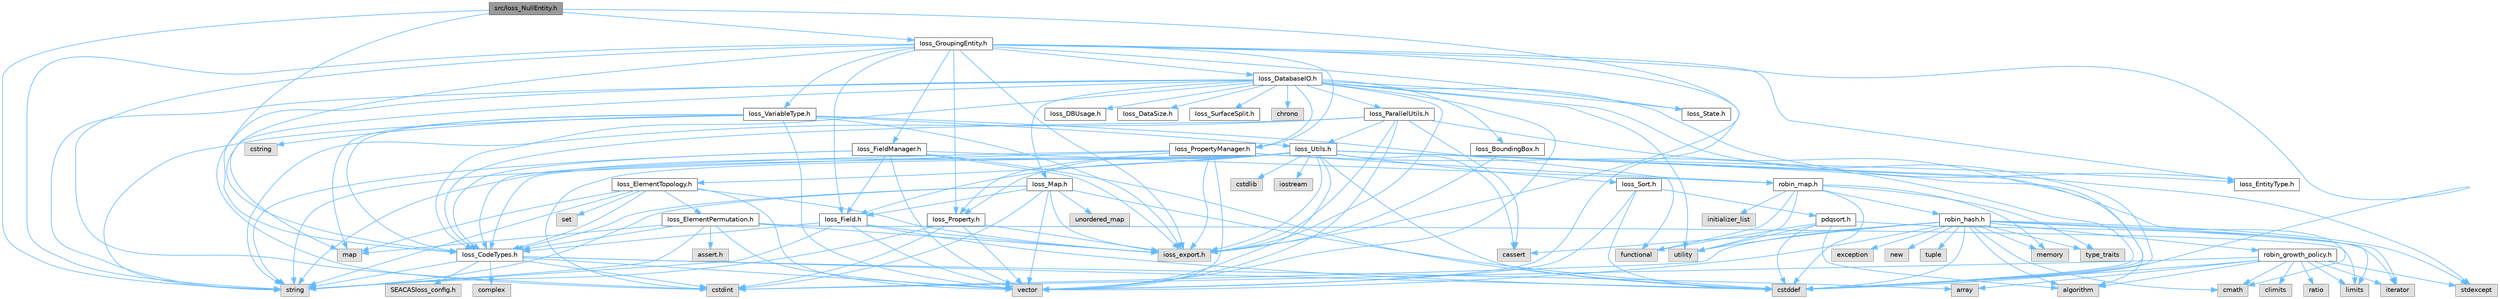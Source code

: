 digraph "src/Ioss_NullEntity.h"
{
 // INTERACTIVE_SVG=YES
 // LATEX_PDF_SIZE
  bgcolor="transparent";
  edge [fontname=Helvetica,fontsize=10,labelfontname=Helvetica,labelfontsize=10];
  node [fontname=Helvetica,fontsize=10,shape=box,height=0.2,width=0.4];
  Node1 [id="Node000001",label="src/Ioss_NullEntity.h",height=0.2,width=0.4,color="gray40", fillcolor="grey60", style="filled", fontcolor="black",tooltip=" "];
  Node1 -> Node2 [id="edge1_Node000001_Node000002",color="steelblue1",style="solid",tooltip=" "];
  Node2 [id="Node000002",label="ioss_export.h",height=0.2,width=0.4,color="grey60", fillcolor="#E0E0E0", style="filled",tooltip=" "];
  Node1 -> Node3 [id="edge2_Node000001_Node000003",color="steelblue1",style="solid",tooltip=" "];
  Node3 [id="Node000003",label="Ioss_CodeTypes.h",height=0.2,width=0.4,color="grey40", fillcolor="white", style="filled",URL="$Ioss__CodeTypes_8h.html",tooltip=" "];
  Node3 -> Node4 [id="edge3_Node000003_Node000004",color="steelblue1",style="solid",tooltip=" "];
  Node4 [id="Node000004",label="array",height=0.2,width=0.4,color="grey60", fillcolor="#E0E0E0", style="filled",tooltip=" "];
  Node3 -> Node5 [id="edge4_Node000003_Node000005",color="steelblue1",style="solid",tooltip=" "];
  Node5 [id="Node000005",label="cstddef",height=0.2,width=0.4,color="grey60", fillcolor="#E0E0E0", style="filled",tooltip=" "];
  Node3 -> Node6 [id="edge5_Node000003_Node000006",color="steelblue1",style="solid",tooltip=" "];
  Node6 [id="Node000006",label="cstdint",height=0.2,width=0.4,color="grey60", fillcolor="#E0E0E0", style="filled",tooltip=" "];
  Node3 -> Node7 [id="edge6_Node000003_Node000007",color="steelblue1",style="solid",tooltip=" "];
  Node7 [id="Node000007",label="string",height=0.2,width=0.4,color="grey60", fillcolor="#E0E0E0", style="filled",tooltip=" "];
  Node3 -> Node8 [id="edge7_Node000003_Node000008",color="steelblue1",style="solid",tooltip=" "];
  Node8 [id="Node000008",label="vector",height=0.2,width=0.4,color="grey60", fillcolor="#E0E0E0", style="filled",tooltip=" "];
  Node3 -> Node9 [id="edge8_Node000003_Node000009",color="steelblue1",style="solid",tooltip=" "];
  Node9 [id="Node000009",label="SEACASIoss_config.h",height=0.2,width=0.4,color="grey60", fillcolor="#E0E0E0", style="filled",tooltip=" "];
  Node3 -> Node10 [id="edge9_Node000003_Node000010",color="steelblue1",style="solid",tooltip=" "];
  Node10 [id="Node000010",label="complex",height=0.2,width=0.4,color="grey60", fillcolor="#E0E0E0", style="filled",tooltip=" "];
  Node1 -> Node11 [id="edge10_Node000001_Node000011",color="steelblue1",style="solid",tooltip=" "];
  Node11 [id="Node000011",label="Ioss_GroupingEntity.h",height=0.2,width=0.4,color="grey40", fillcolor="white", style="filled",URL="$Ioss__GroupingEntity_8h.html",tooltip=" "];
  Node11 -> Node2 [id="edge11_Node000011_Node000002",color="steelblue1",style="solid",tooltip=" "];
  Node11 -> Node3 [id="edge12_Node000011_Node000003",color="steelblue1",style="solid",tooltip=" "];
  Node11 -> Node12 [id="edge13_Node000011_Node000012",color="steelblue1",style="solid",tooltip=" "];
  Node12 [id="Node000012",label="Ioss_DatabaseIO.h",height=0.2,width=0.4,color="grey40", fillcolor="white", style="filled",URL="$Ioss__DatabaseIO_8h.html",tooltip=" "];
  Node12 -> Node2 [id="edge14_Node000012_Node000002",color="steelblue1",style="solid",tooltip=" "];
  Node12 -> Node13 [id="edge15_Node000012_Node000013",color="steelblue1",style="solid",tooltip=" "];
  Node13 [id="Node000013",label="Ioss_BoundingBox.h",height=0.2,width=0.4,color="grey40", fillcolor="white", style="filled",URL="$Ioss__BoundingBox_8h.html",tooltip=" "];
  Node13 -> Node2 [id="edge16_Node000013_Node000002",color="steelblue1",style="solid",tooltip=" "];
  Node12 -> Node3 [id="edge17_Node000012_Node000003",color="steelblue1",style="solid",tooltip=" "];
  Node12 -> Node14 [id="edge18_Node000012_Node000014",color="steelblue1",style="solid",tooltip=" "];
  Node14 [id="Node000014",label="Ioss_DBUsage.h",height=0.2,width=0.4,color="grey40", fillcolor="white", style="filled",URL="$Ioss__DBUsage_8h.html",tooltip=" "];
  Node12 -> Node15 [id="edge19_Node000012_Node000015",color="steelblue1",style="solid",tooltip=" "];
  Node15 [id="Node000015",label="Ioss_DataSize.h",height=0.2,width=0.4,color="grey40", fillcolor="white", style="filled",URL="$Ioss__DataSize_8h.html",tooltip=" "];
  Node12 -> Node16 [id="edge20_Node000012_Node000016",color="steelblue1",style="solid",tooltip=" "];
  Node16 [id="Node000016",label="Ioss_EntityType.h",height=0.2,width=0.4,color="grey40", fillcolor="white", style="filled",URL="$Ioss__EntityType_8h.html",tooltip=" "];
  Node12 -> Node17 [id="edge21_Node000012_Node000017",color="steelblue1",style="solid",tooltip=" "];
  Node17 [id="Node000017",label="Ioss_Map.h",height=0.2,width=0.4,color="grey40", fillcolor="white", style="filled",URL="$Ioss__Map_8h.html",tooltip=" "];
  Node17 -> Node2 [id="edge22_Node000017_Node000002",color="steelblue1",style="solid",tooltip=" "];
  Node17 -> Node3 [id="edge23_Node000017_Node000003",color="steelblue1",style="solid",tooltip=" "];
  Node17 -> Node18 [id="edge24_Node000017_Node000018",color="steelblue1",style="solid",tooltip=" "];
  Node18 [id="Node000018",label="Ioss_Field.h",height=0.2,width=0.4,color="grey40", fillcolor="white", style="filled",URL="$Ioss__Field_8h.html",tooltip=" "];
  Node18 -> Node2 [id="edge25_Node000018_Node000002",color="steelblue1",style="solid",tooltip=" "];
  Node18 -> Node3 [id="edge26_Node000018_Node000003",color="steelblue1",style="solid",tooltip=" "];
  Node18 -> Node5 [id="edge27_Node000018_Node000005",color="steelblue1",style="solid",tooltip=" "];
  Node18 -> Node7 [id="edge28_Node000018_Node000007",color="steelblue1",style="solid",tooltip=" "];
  Node18 -> Node8 [id="edge29_Node000018_Node000008",color="steelblue1",style="solid",tooltip=" "];
  Node17 -> Node5 [id="edge30_Node000017_Node000005",color="steelblue1",style="solid",tooltip=" "];
  Node17 -> Node6 [id="edge31_Node000017_Node000006",color="steelblue1",style="solid",tooltip=" "];
  Node17 -> Node7 [id="edge32_Node000017_Node000007",color="steelblue1",style="solid",tooltip=" "];
  Node17 -> Node8 [id="edge33_Node000017_Node000008",color="steelblue1",style="solid",tooltip=" "];
  Node17 -> Node19 [id="edge34_Node000017_Node000019",color="steelblue1",style="solid",tooltip=" "];
  Node19 [id="Node000019",label="unordered_map",height=0.2,width=0.4,color="grey60", fillcolor="#E0E0E0", style="filled",tooltip=" "];
  Node12 -> Node20 [id="edge35_Node000012_Node000020",color="steelblue1",style="solid",tooltip=" "];
  Node20 [id="Node000020",label="Ioss_ParallelUtils.h",height=0.2,width=0.4,color="grey40", fillcolor="white", style="filled",URL="$Ioss__ParallelUtils_8h.html",tooltip=" "];
  Node20 -> Node2 [id="edge36_Node000020_Node000002",color="steelblue1",style="solid",tooltip=" "];
  Node20 -> Node3 [id="edge37_Node000020_Node000003",color="steelblue1",style="solid",tooltip=" "];
  Node20 -> Node21 [id="edge38_Node000020_Node000021",color="steelblue1",style="solid",tooltip=" "];
  Node21 [id="Node000021",label="Ioss_Utils.h",height=0.2,width=0.4,color="grey40", fillcolor="white", style="filled",URL="$Ioss__Utils_8h.html",tooltip=" "];
  Node21 -> Node2 [id="edge39_Node000021_Node000002",color="steelblue1",style="solid",tooltip=" "];
  Node21 -> Node3 [id="edge40_Node000021_Node000003",color="steelblue1",style="solid",tooltip=" "];
  Node21 -> Node22 [id="edge41_Node000021_Node000022",color="steelblue1",style="solid",tooltip=" "];
  Node22 [id="Node000022",label="Ioss_ElementTopology.h",height=0.2,width=0.4,color="grey40", fillcolor="white", style="filled",URL="$Ioss__ElementTopology_8h.html",tooltip=" "];
  Node22 -> Node2 [id="edge42_Node000022_Node000002",color="steelblue1",style="solid",tooltip=" "];
  Node22 -> Node3 [id="edge43_Node000022_Node000003",color="steelblue1",style="solid",tooltip=" "];
  Node22 -> Node23 [id="edge44_Node000022_Node000023",color="steelblue1",style="solid",tooltip=" "];
  Node23 [id="Node000023",label="Ioss_ElementPermutation.h",height=0.2,width=0.4,color="grey40", fillcolor="white", style="filled",URL="$Ioss__ElementPermutation_8h.html",tooltip=" "];
  Node23 -> Node2 [id="edge45_Node000023_Node000002",color="steelblue1",style="solid",tooltip=" "];
  Node23 -> Node3 [id="edge46_Node000023_Node000003",color="steelblue1",style="solid",tooltip=" "];
  Node23 -> Node24 [id="edge47_Node000023_Node000024",color="steelblue1",style="solid",tooltip=" "];
  Node24 [id="Node000024",label="assert.h",height=0.2,width=0.4,color="grey60", fillcolor="#E0E0E0", style="filled",tooltip=" "];
  Node23 -> Node25 [id="edge48_Node000023_Node000025",color="steelblue1",style="solid",tooltip=" "];
  Node25 [id="Node000025",label="limits",height=0.2,width=0.4,color="grey60", fillcolor="#E0E0E0", style="filled",tooltip=" "];
  Node23 -> Node26 [id="edge49_Node000023_Node000026",color="steelblue1",style="solid",tooltip=" "];
  Node26 [id="Node000026",label="map",height=0.2,width=0.4,color="grey60", fillcolor="#E0E0E0", style="filled",tooltip=" "];
  Node23 -> Node7 [id="edge50_Node000023_Node000007",color="steelblue1",style="solid",tooltip=" "];
  Node23 -> Node8 [id="edge51_Node000023_Node000008",color="steelblue1",style="solid",tooltip=" "];
  Node22 -> Node26 [id="edge52_Node000022_Node000026",color="steelblue1",style="solid",tooltip=" "];
  Node22 -> Node27 [id="edge53_Node000022_Node000027",color="steelblue1",style="solid",tooltip=" "];
  Node27 [id="Node000027",label="set",height=0.2,width=0.4,color="grey60", fillcolor="#E0E0E0", style="filled",tooltip=" "];
  Node22 -> Node7 [id="edge54_Node000022_Node000007",color="steelblue1",style="solid",tooltip=" "];
  Node22 -> Node8 [id="edge55_Node000022_Node000008",color="steelblue1",style="solid",tooltip=" "];
  Node21 -> Node16 [id="edge56_Node000021_Node000016",color="steelblue1",style="solid",tooltip=" "];
  Node21 -> Node18 [id="edge57_Node000021_Node000018",color="steelblue1",style="solid",tooltip=" "];
  Node21 -> Node28 [id="edge58_Node000021_Node000028",color="steelblue1",style="solid",tooltip=" "];
  Node28 [id="Node000028",label="Ioss_Property.h",height=0.2,width=0.4,color="grey40", fillcolor="white", style="filled",URL="$Ioss__Property_8h.html",tooltip=" "];
  Node28 -> Node2 [id="edge59_Node000028_Node000002",color="steelblue1",style="solid",tooltip=" "];
  Node28 -> Node6 [id="edge60_Node000028_Node000006",color="steelblue1",style="solid",tooltip=" "];
  Node28 -> Node7 [id="edge61_Node000028_Node000007",color="steelblue1",style="solid",tooltip=" "];
  Node28 -> Node8 [id="edge62_Node000028_Node000008",color="steelblue1",style="solid",tooltip=" "];
  Node21 -> Node29 [id="edge63_Node000021_Node000029",color="steelblue1",style="solid",tooltip=" "];
  Node29 [id="Node000029",label="Ioss_Sort.h",height=0.2,width=0.4,color="grey40", fillcolor="white", style="filled",URL="$Ioss__Sort_8h.html",tooltip=" "];
  Node29 -> Node30 [id="edge64_Node000029_Node000030",color="steelblue1",style="solid",tooltip=" "];
  Node30 [id="Node000030",label="pdqsort.h",height=0.2,width=0.4,color="grey40", fillcolor="white", style="filled",URL="$pdqsort_8h.html",tooltip=" "];
  Node30 -> Node31 [id="edge65_Node000030_Node000031",color="steelblue1",style="solid",tooltip=" "];
  Node31 [id="Node000031",label="algorithm",height=0.2,width=0.4,color="grey60", fillcolor="#E0E0E0", style="filled",tooltip=" "];
  Node30 -> Node5 [id="edge66_Node000030_Node000005",color="steelblue1",style="solid",tooltip=" "];
  Node30 -> Node32 [id="edge67_Node000030_Node000032",color="steelblue1",style="solid",tooltip=" "];
  Node32 [id="Node000032",label="functional",height=0.2,width=0.4,color="grey60", fillcolor="#E0E0E0", style="filled",tooltip=" "];
  Node30 -> Node33 [id="edge68_Node000030_Node000033",color="steelblue1",style="solid",tooltip=" "];
  Node33 [id="Node000033",label="iterator",height=0.2,width=0.4,color="grey60", fillcolor="#E0E0E0", style="filled",tooltip=" "];
  Node30 -> Node34 [id="edge69_Node000030_Node000034",color="steelblue1",style="solid",tooltip=" "];
  Node34 [id="Node000034",label="utility",height=0.2,width=0.4,color="grey60", fillcolor="#E0E0E0", style="filled",tooltip=" "];
  Node29 -> Node5 [id="edge70_Node000029_Node000005",color="steelblue1",style="solid",tooltip=" "];
  Node29 -> Node8 [id="edge71_Node000029_Node000008",color="steelblue1",style="solid",tooltip=" "];
  Node21 -> Node31 [id="edge72_Node000021_Node000031",color="steelblue1",style="solid",tooltip=" "];
  Node21 -> Node35 [id="edge73_Node000021_Node000035",color="steelblue1",style="solid",tooltip=" "];
  Node35 [id="Node000035",label="cassert",height=0.2,width=0.4,color="grey60", fillcolor="#E0E0E0", style="filled",tooltip=" "];
  Node21 -> Node36 [id="edge74_Node000021_Node000036",color="steelblue1",style="solid",tooltip=" "];
  Node36 [id="Node000036",label="cmath",height=0.2,width=0.4,color="grey60", fillcolor="#E0E0E0", style="filled",tooltip=" "];
  Node21 -> Node5 [id="edge75_Node000021_Node000005",color="steelblue1",style="solid",tooltip=" "];
  Node21 -> Node6 [id="edge76_Node000021_Node000006",color="steelblue1",style="solid",tooltip=" "];
  Node21 -> Node37 [id="edge77_Node000021_Node000037",color="steelblue1",style="solid",tooltip=" "];
  Node37 [id="Node000037",label="cstdlib",height=0.2,width=0.4,color="grey60", fillcolor="#E0E0E0", style="filled",tooltip=" "];
  Node21 -> Node38 [id="edge78_Node000021_Node000038",color="steelblue1",style="solid",tooltip=" "];
  Node38 [id="Node000038",label="iostream",height=0.2,width=0.4,color="grey60", fillcolor="#E0E0E0", style="filled",tooltip=" "];
  Node21 -> Node39 [id="edge79_Node000021_Node000039",color="steelblue1",style="solid",tooltip=" "];
  Node39 [id="Node000039",label="stdexcept",height=0.2,width=0.4,color="grey60", fillcolor="#E0E0E0", style="filled",tooltip=" "];
  Node21 -> Node7 [id="edge80_Node000021_Node000007",color="steelblue1",style="solid",tooltip=" "];
  Node21 -> Node8 [id="edge81_Node000021_Node000008",color="steelblue1",style="solid",tooltip=" "];
  Node20 -> Node35 [id="edge82_Node000020_Node000035",color="steelblue1",style="solid",tooltip=" "];
  Node20 -> Node5 [id="edge83_Node000020_Node000005",color="steelblue1",style="solid",tooltip=" "];
  Node20 -> Node7 [id="edge84_Node000020_Node000007",color="steelblue1",style="solid",tooltip=" "];
  Node20 -> Node8 [id="edge85_Node000020_Node000008",color="steelblue1",style="solid",tooltip=" "];
  Node12 -> Node40 [id="edge86_Node000012_Node000040",color="steelblue1",style="solid",tooltip=" "];
  Node40 [id="Node000040",label="Ioss_PropertyManager.h",height=0.2,width=0.4,color="grey40", fillcolor="white", style="filled",URL="$Ioss__PropertyManager_8h.html",tooltip=" "];
  Node40 -> Node2 [id="edge87_Node000040_Node000002",color="steelblue1",style="solid",tooltip=" "];
  Node40 -> Node3 [id="edge88_Node000040_Node000003",color="steelblue1",style="solid",tooltip=" "];
  Node40 -> Node28 [id="edge89_Node000040_Node000028",color="steelblue1",style="solid",tooltip=" "];
  Node40 -> Node5 [id="edge90_Node000040_Node000005",color="steelblue1",style="solid",tooltip=" "];
  Node40 -> Node7 [id="edge91_Node000040_Node000007",color="steelblue1",style="solid",tooltip=" "];
  Node40 -> Node8 [id="edge92_Node000040_Node000008",color="steelblue1",style="solid",tooltip=" "];
  Node40 -> Node41 [id="edge93_Node000040_Node000041",color="steelblue1",style="solid",tooltip=" "];
  Node41 [id="Node000041",label="robin_map.h",height=0.2,width=0.4,color="grey40", fillcolor="white", style="filled",URL="$robin__map_8h.html",tooltip=" "];
  Node41 -> Node5 [id="edge94_Node000041_Node000005",color="steelblue1",style="solid",tooltip=" "];
  Node41 -> Node32 [id="edge95_Node000041_Node000032",color="steelblue1",style="solid",tooltip=" "];
  Node41 -> Node42 [id="edge96_Node000041_Node000042",color="steelblue1",style="solid",tooltip=" "];
  Node42 [id="Node000042",label="initializer_list",height=0.2,width=0.4,color="grey60", fillcolor="#E0E0E0", style="filled",tooltip=" "];
  Node41 -> Node43 [id="edge97_Node000041_Node000043",color="steelblue1",style="solid",tooltip=" "];
  Node43 [id="Node000043",label="memory",height=0.2,width=0.4,color="grey60", fillcolor="#E0E0E0", style="filled",tooltip=" "];
  Node41 -> Node44 [id="edge98_Node000041_Node000044",color="steelblue1",style="solid",tooltip=" "];
  Node44 [id="Node000044",label="type_traits",height=0.2,width=0.4,color="grey60", fillcolor="#E0E0E0", style="filled",tooltip=" "];
  Node41 -> Node34 [id="edge99_Node000041_Node000034",color="steelblue1",style="solid",tooltip=" "];
  Node41 -> Node45 [id="edge100_Node000041_Node000045",color="steelblue1",style="solid",tooltip=" "];
  Node45 [id="Node000045",label="robin_hash.h",height=0.2,width=0.4,color="grey40", fillcolor="white", style="filled",URL="$robin__hash_8h.html",tooltip=" "];
  Node45 -> Node31 [id="edge101_Node000045_Node000031",color="steelblue1",style="solid",tooltip=" "];
  Node45 -> Node35 [id="edge102_Node000045_Node000035",color="steelblue1",style="solid",tooltip=" "];
  Node45 -> Node36 [id="edge103_Node000045_Node000036",color="steelblue1",style="solid",tooltip=" "];
  Node45 -> Node5 [id="edge104_Node000045_Node000005",color="steelblue1",style="solid",tooltip=" "];
  Node45 -> Node6 [id="edge105_Node000045_Node000006",color="steelblue1",style="solid",tooltip=" "];
  Node45 -> Node46 [id="edge106_Node000045_Node000046",color="steelblue1",style="solid",tooltip=" "];
  Node46 [id="Node000046",label="exception",height=0.2,width=0.4,color="grey60", fillcolor="#E0E0E0", style="filled",tooltip=" "];
  Node45 -> Node33 [id="edge107_Node000045_Node000033",color="steelblue1",style="solid",tooltip=" "];
  Node45 -> Node25 [id="edge108_Node000045_Node000025",color="steelblue1",style="solid",tooltip=" "];
  Node45 -> Node43 [id="edge109_Node000045_Node000043",color="steelblue1",style="solid",tooltip=" "];
  Node45 -> Node47 [id="edge110_Node000045_Node000047",color="steelblue1",style="solid",tooltip=" "];
  Node47 [id="Node000047",label="new",height=0.2,width=0.4,color="grey60", fillcolor="#E0E0E0", style="filled",tooltip=" "];
  Node45 -> Node39 [id="edge111_Node000045_Node000039",color="steelblue1",style="solid",tooltip=" "];
  Node45 -> Node48 [id="edge112_Node000045_Node000048",color="steelblue1",style="solid",tooltip=" "];
  Node48 [id="Node000048",label="tuple",height=0.2,width=0.4,color="grey60", fillcolor="#E0E0E0", style="filled",tooltip=" "];
  Node45 -> Node44 [id="edge113_Node000045_Node000044",color="steelblue1",style="solid",tooltip=" "];
  Node45 -> Node34 [id="edge114_Node000045_Node000034",color="steelblue1",style="solid",tooltip=" "];
  Node45 -> Node8 [id="edge115_Node000045_Node000008",color="steelblue1",style="solid",tooltip=" "];
  Node45 -> Node49 [id="edge116_Node000045_Node000049",color="steelblue1",style="solid",tooltip=" "];
  Node49 [id="Node000049",label="robin_growth_policy.h",height=0.2,width=0.4,color="grey40", fillcolor="white", style="filled",URL="$robin__growth__policy_8h.html",tooltip=" "];
  Node49 -> Node31 [id="edge117_Node000049_Node000031",color="steelblue1",style="solid",tooltip=" "];
  Node49 -> Node4 [id="edge118_Node000049_Node000004",color="steelblue1",style="solid",tooltip=" "];
  Node49 -> Node50 [id="edge119_Node000049_Node000050",color="steelblue1",style="solid",tooltip=" "];
  Node50 [id="Node000050",label="climits",height=0.2,width=0.4,color="grey60", fillcolor="#E0E0E0", style="filled",tooltip=" "];
  Node49 -> Node36 [id="edge120_Node000049_Node000036",color="steelblue1",style="solid",tooltip=" "];
  Node49 -> Node5 [id="edge121_Node000049_Node000005",color="steelblue1",style="solid",tooltip=" "];
  Node49 -> Node6 [id="edge122_Node000049_Node000006",color="steelblue1",style="solid",tooltip=" "];
  Node49 -> Node33 [id="edge123_Node000049_Node000033",color="steelblue1",style="solid",tooltip=" "];
  Node49 -> Node25 [id="edge124_Node000049_Node000025",color="steelblue1",style="solid",tooltip=" "];
  Node49 -> Node51 [id="edge125_Node000049_Node000051",color="steelblue1",style="solid",tooltip=" "];
  Node51 [id="Node000051",label="ratio",height=0.2,width=0.4,color="grey60", fillcolor="#E0E0E0", style="filled",tooltip=" "];
  Node49 -> Node39 [id="edge126_Node000049_Node000039",color="steelblue1",style="solid",tooltip=" "];
  Node12 -> Node52 [id="edge127_Node000012_Node000052",color="steelblue1",style="solid",tooltip=" "];
  Node52 [id="Node000052",label="Ioss_State.h",height=0.2,width=0.4,color="grey40", fillcolor="white", style="filled",URL="$Ioss__State_8h.html",tooltip=" "];
  Node12 -> Node53 [id="edge128_Node000012_Node000053",color="steelblue1",style="solid",tooltip=" "];
  Node53 [id="Node000053",label="Ioss_SurfaceSplit.h",height=0.2,width=0.4,color="grey40", fillcolor="white", style="filled",URL="$Ioss__SurfaceSplit_8h.html",tooltip=" "];
  Node12 -> Node54 [id="edge129_Node000012_Node000054",color="steelblue1",style="solid",tooltip=" "];
  Node54 [id="Node000054",label="chrono",height=0.2,width=0.4,color="grey60", fillcolor="#E0E0E0", style="filled",tooltip=" "];
  Node12 -> Node5 [id="edge130_Node000012_Node000005",color="steelblue1",style="solid",tooltip=" "];
  Node12 -> Node6 [id="edge131_Node000012_Node000006",color="steelblue1",style="solid",tooltip=" "];
  Node12 -> Node26 [id="edge132_Node000012_Node000026",color="steelblue1",style="solid",tooltip=" "];
  Node12 -> Node7 [id="edge133_Node000012_Node000007",color="steelblue1",style="solid",tooltip=" "];
  Node12 -> Node34 [id="edge134_Node000012_Node000034",color="steelblue1",style="solid",tooltip=" "];
  Node12 -> Node8 [id="edge135_Node000012_Node000008",color="steelblue1",style="solid",tooltip=" "];
  Node11 -> Node16 [id="edge136_Node000011_Node000016",color="steelblue1",style="solid",tooltip=" "];
  Node11 -> Node18 [id="edge137_Node000011_Node000018",color="steelblue1",style="solid",tooltip=" "];
  Node11 -> Node55 [id="edge138_Node000011_Node000055",color="steelblue1",style="solid",tooltip=" "];
  Node55 [id="Node000055",label="Ioss_FieldManager.h",height=0.2,width=0.4,color="grey40", fillcolor="white", style="filled",URL="$Ioss__FieldManager_8h.html",tooltip=" "];
  Node55 -> Node2 [id="edge139_Node000055_Node000002",color="steelblue1",style="solid",tooltip=" "];
  Node55 -> Node3 [id="edge140_Node000055_Node000003",color="steelblue1",style="solid",tooltip=" "];
  Node55 -> Node18 [id="edge141_Node000055_Node000018",color="steelblue1",style="solid",tooltip=" "];
  Node55 -> Node5 [id="edge142_Node000055_Node000005",color="steelblue1",style="solid",tooltip=" "];
  Node55 -> Node7 [id="edge143_Node000055_Node000007",color="steelblue1",style="solid",tooltip=" "];
  Node55 -> Node8 [id="edge144_Node000055_Node000008",color="steelblue1",style="solid",tooltip=" "];
  Node55 -> Node41 [id="edge145_Node000055_Node000041",color="steelblue1",style="solid",tooltip=" "];
  Node11 -> Node28 [id="edge146_Node000011_Node000028",color="steelblue1",style="solid",tooltip=" "];
  Node11 -> Node40 [id="edge147_Node000011_Node000040",color="steelblue1",style="solid",tooltip=" "];
  Node11 -> Node52 [id="edge148_Node000011_Node000052",color="steelblue1",style="solid",tooltip=" "];
  Node11 -> Node56 [id="edge149_Node000011_Node000056",color="steelblue1",style="solid",tooltip=" "];
  Node56 [id="Node000056",label="Ioss_VariableType.h",height=0.2,width=0.4,color="grey40", fillcolor="white", style="filled",URL="$Ioss__VariableType_8h.html",tooltip=" "];
  Node56 -> Node2 [id="edge150_Node000056_Node000002",color="steelblue1",style="solid",tooltip=" "];
  Node56 -> Node3 [id="edge151_Node000056_Node000003",color="steelblue1",style="solid",tooltip=" "];
  Node56 -> Node21 [id="edge152_Node000056_Node000021",color="steelblue1",style="solid",tooltip=" "];
  Node56 -> Node57 [id="edge153_Node000056_Node000057",color="steelblue1",style="solid",tooltip=" "];
  Node57 [id="Node000057",label="cstring",height=0.2,width=0.4,color="grey60", fillcolor="#E0E0E0", style="filled",tooltip=" "];
  Node56 -> Node32 [id="edge154_Node000056_Node000032",color="steelblue1",style="solid",tooltip=" "];
  Node56 -> Node26 [id="edge155_Node000056_Node000026",color="steelblue1",style="solid",tooltip=" "];
  Node56 -> Node7 [id="edge156_Node000056_Node000007",color="steelblue1",style="solid",tooltip=" "];
  Node56 -> Node8 [id="edge157_Node000056_Node000008",color="steelblue1",style="solid",tooltip=" "];
  Node11 -> Node5 [id="edge158_Node000011_Node000005",color="steelblue1",style="solid",tooltip=" "];
  Node11 -> Node6 [id="edge159_Node000011_Node000006",color="steelblue1",style="solid",tooltip=" "];
  Node11 -> Node7 [id="edge160_Node000011_Node000007",color="steelblue1",style="solid",tooltip=" "];
  Node11 -> Node8 [id="edge161_Node000011_Node000008",color="steelblue1",style="solid",tooltip=" "];
  Node1 -> Node7 [id="edge162_Node000001_Node000007",color="steelblue1",style="solid",tooltip=" "];
}
